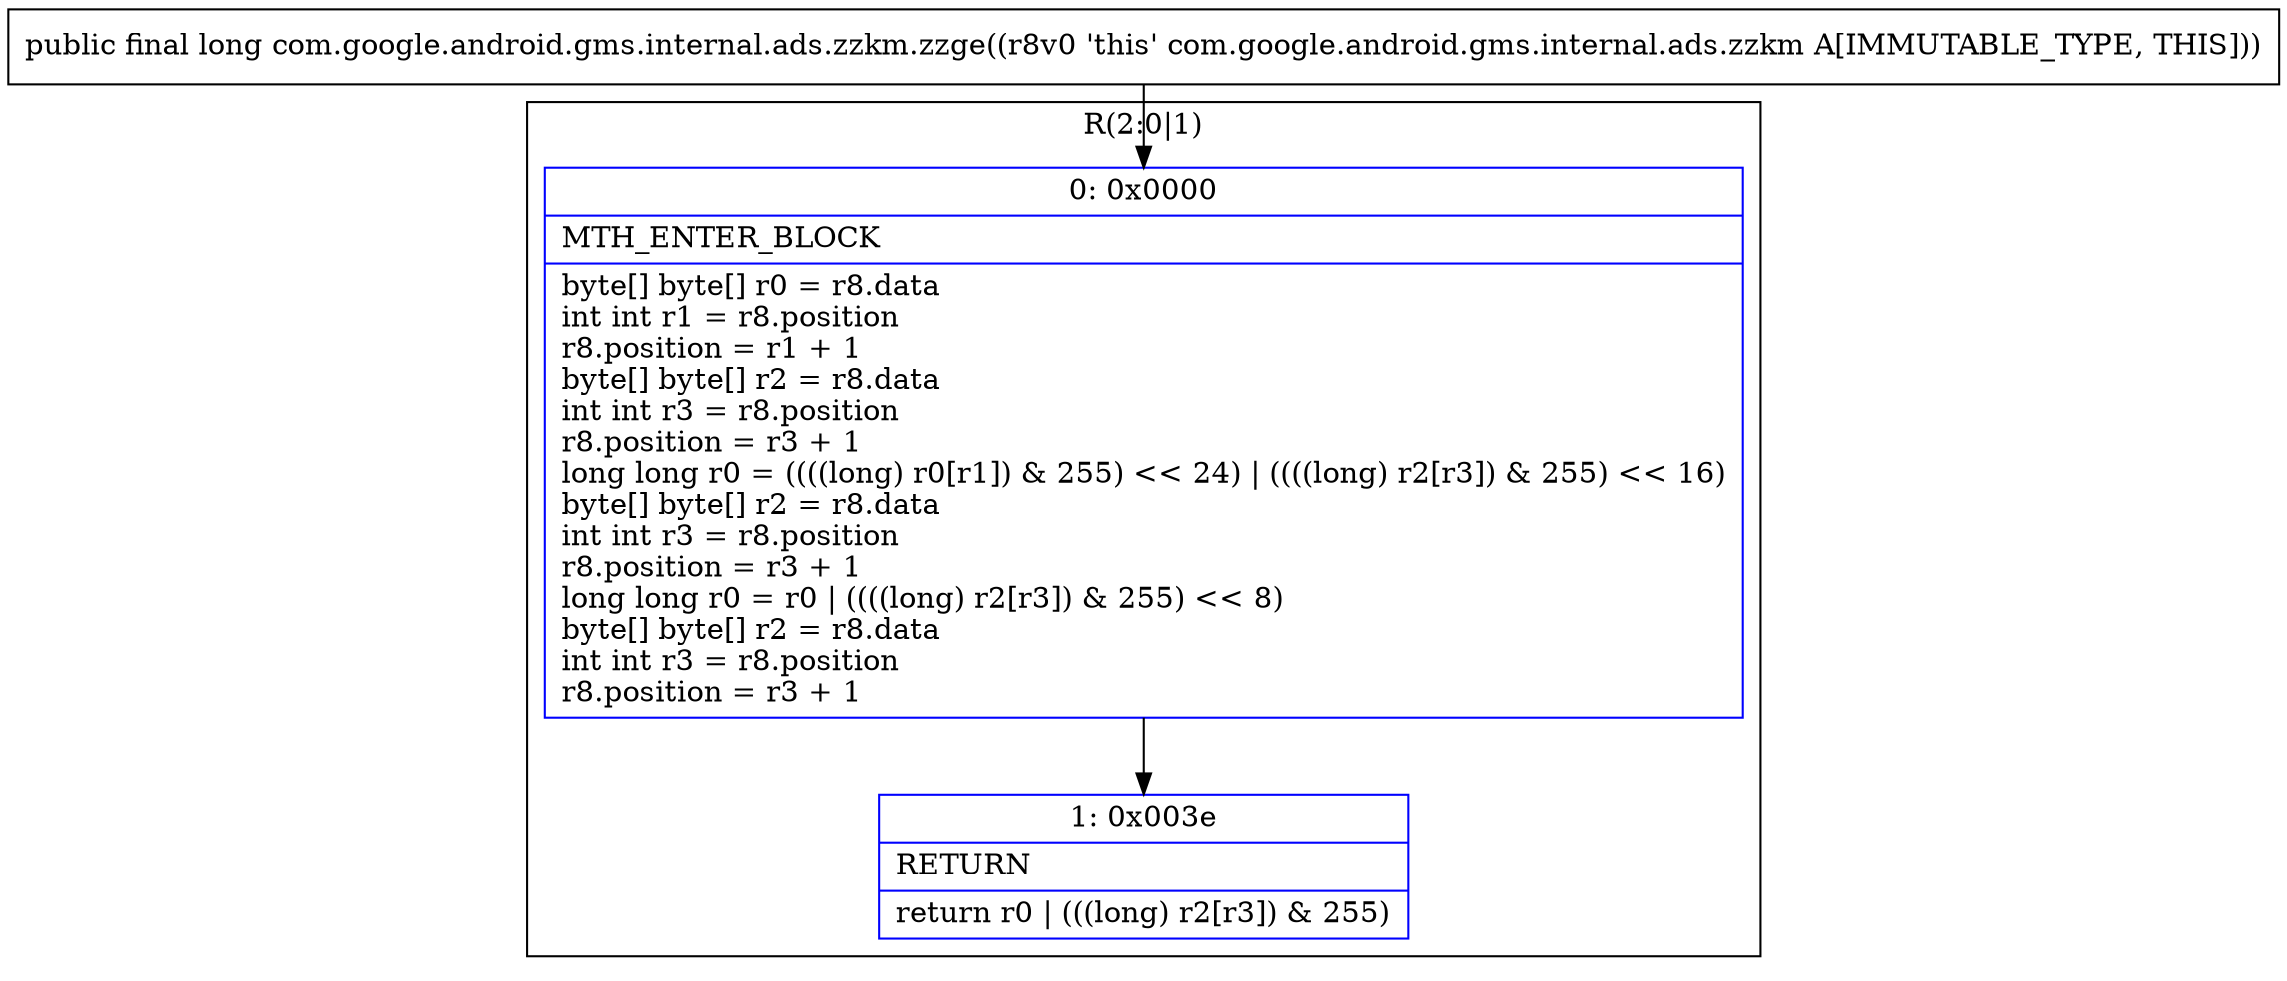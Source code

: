 digraph "CFG forcom.google.android.gms.internal.ads.zzkm.zzge()J" {
subgraph cluster_Region_66613064 {
label = "R(2:0|1)";
node [shape=record,color=blue];
Node_0 [shape=record,label="{0\:\ 0x0000|MTH_ENTER_BLOCK\l|byte[] byte[] r0 = r8.data\lint int r1 = r8.position\lr8.position = r1 + 1\lbyte[] byte[] r2 = r8.data\lint int r3 = r8.position\lr8.position = r3 + 1\llong long r0 = ((((long) r0[r1]) & 255) \<\< 24) \| ((((long) r2[r3]) & 255) \<\< 16)\lbyte[] byte[] r2 = r8.data\lint int r3 = r8.position\lr8.position = r3 + 1\llong long r0 = r0 \| ((((long) r2[r3]) & 255) \<\< 8)\lbyte[] byte[] r2 = r8.data\lint int r3 = r8.position\lr8.position = r3 + 1\l}"];
Node_1 [shape=record,label="{1\:\ 0x003e|RETURN\l|return r0 \| (((long) r2[r3]) & 255)\l}"];
}
MethodNode[shape=record,label="{public final long com.google.android.gms.internal.ads.zzkm.zzge((r8v0 'this' com.google.android.gms.internal.ads.zzkm A[IMMUTABLE_TYPE, THIS])) }"];
MethodNode -> Node_0;
Node_0 -> Node_1;
}

